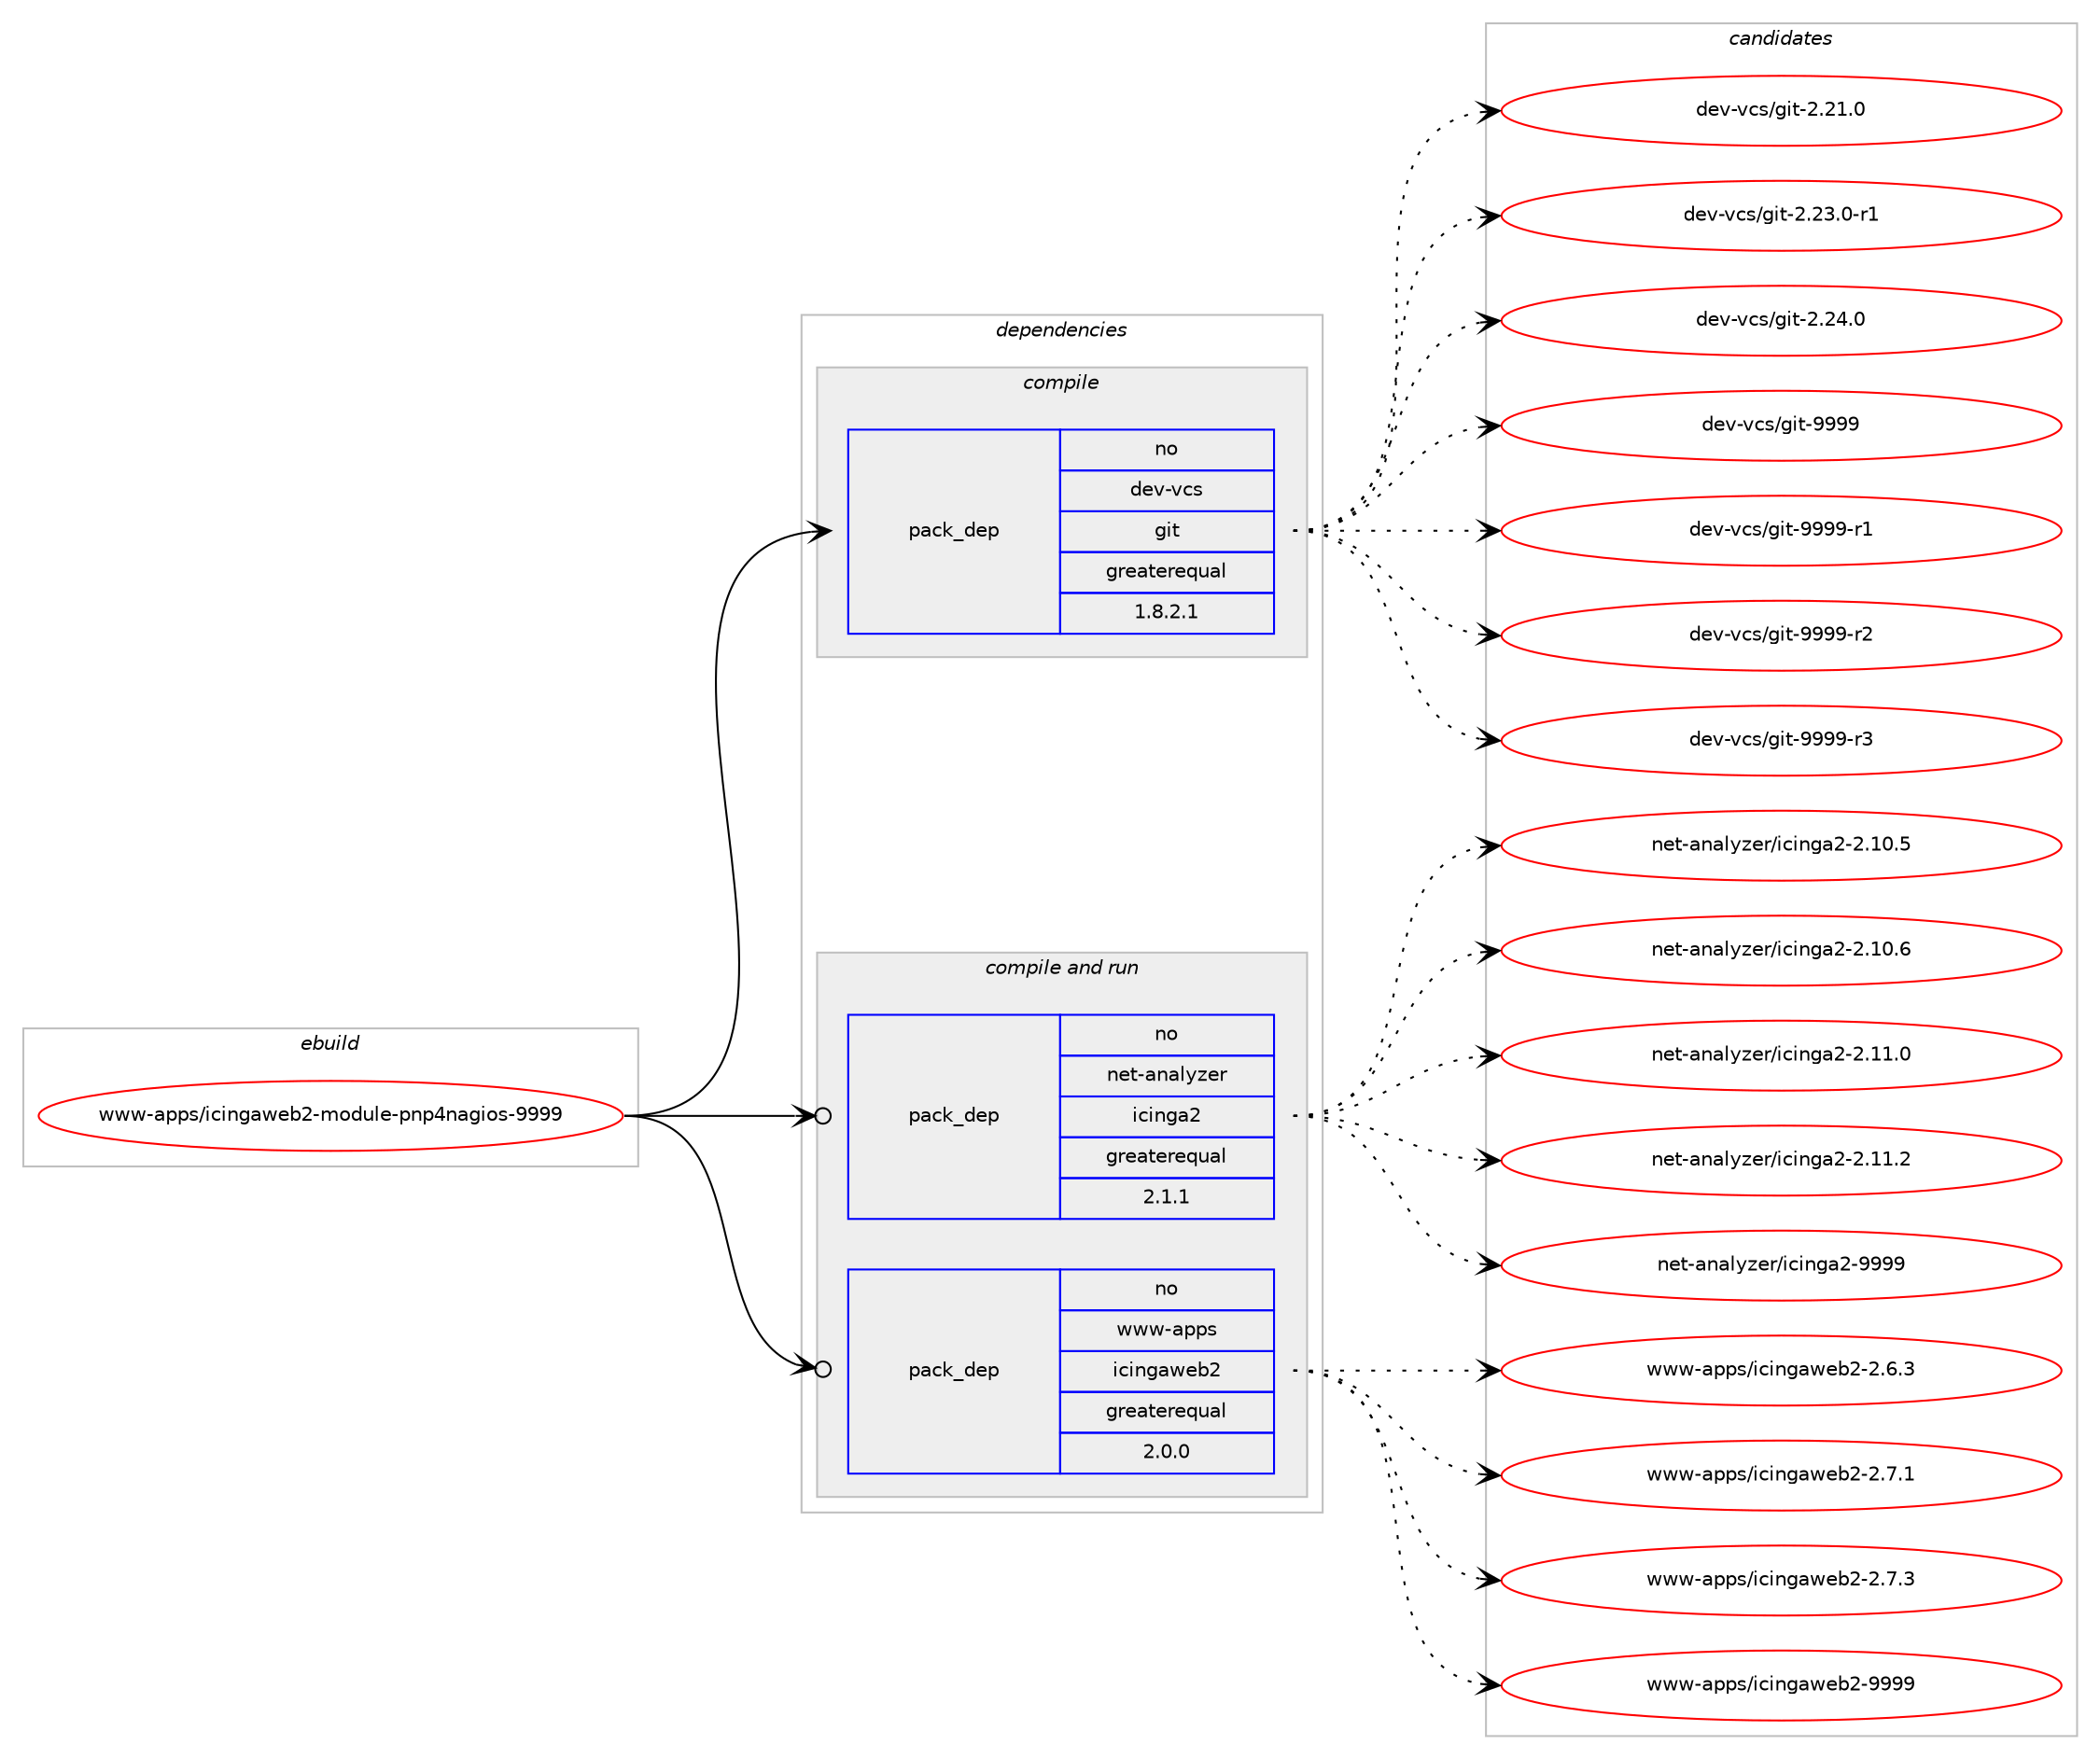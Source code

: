 digraph prolog {

# *************
# Graph options
# *************

newrank=true;
concentrate=true;
compound=true;
graph [rankdir=LR,fontname=Helvetica,fontsize=10,ranksep=1.5];#, ranksep=2.5, nodesep=0.2];
edge  [arrowhead=vee];
node  [fontname=Helvetica,fontsize=10];

# **********
# The ebuild
# **********

subgraph cluster_leftcol {
color=gray;
rank=same;
label=<<i>ebuild</i>>;
id [label="www-apps/icingaweb2-module-pnp4nagios-9999", color=red, width=4, href="../www-apps/icingaweb2-module-pnp4nagios-9999.svg"];
}

# ****************
# The dependencies
# ****************

subgraph cluster_midcol {
color=gray;
label=<<i>dependencies</i>>;
subgraph cluster_compile {
fillcolor="#eeeeee";
style=filled;
label=<<i>compile</i>>;
subgraph pack671088 {
dependency904105 [label=<<TABLE BORDER="0" CELLBORDER="1" CELLSPACING="0" CELLPADDING="4" WIDTH="220"><TR><TD ROWSPAN="6" CELLPADDING="30">pack_dep</TD></TR><TR><TD WIDTH="110">no</TD></TR><TR><TD>dev-vcs</TD></TR><TR><TD>git</TD></TR><TR><TD>greaterequal</TD></TR><TR><TD>1.8.2.1</TD></TR></TABLE>>, shape=none, color=blue];
}
id:e -> dependency904105:w [weight=20,style="solid",arrowhead="vee"];
}
subgraph cluster_compileandrun {
fillcolor="#eeeeee";
style=filled;
label=<<i>compile and run</i>>;
subgraph pack671089 {
dependency904106 [label=<<TABLE BORDER="0" CELLBORDER="1" CELLSPACING="0" CELLPADDING="4" WIDTH="220"><TR><TD ROWSPAN="6" CELLPADDING="30">pack_dep</TD></TR><TR><TD WIDTH="110">no</TD></TR><TR><TD>net-analyzer</TD></TR><TR><TD>icinga2</TD></TR><TR><TD>greaterequal</TD></TR><TR><TD>2.1.1</TD></TR></TABLE>>, shape=none, color=blue];
}
id:e -> dependency904106:w [weight=20,style="solid",arrowhead="odotvee"];
subgraph pack671090 {
dependency904107 [label=<<TABLE BORDER="0" CELLBORDER="1" CELLSPACING="0" CELLPADDING="4" WIDTH="220"><TR><TD ROWSPAN="6" CELLPADDING="30">pack_dep</TD></TR><TR><TD WIDTH="110">no</TD></TR><TR><TD>www-apps</TD></TR><TR><TD>icingaweb2</TD></TR><TR><TD>greaterequal</TD></TR><TR><TD>2.0.0</TD></TR></TABLE>>, shape=none, color=blue];
}
id:e -> dependency904107:w [weight=20,style="solid",arrowhead="odotvee"];
}
subgraph cluster_run {
fillcolor="#eeeeee";
style=filled;
label=<<i>run</i>>;
}
}

# **************
# The candidates
# **************

subgraph cluster_choices {
rank=same;
color=gray;
label=<<i>candidates</i>>;

subgraph choice671088 {
color=black;
nodesep=1;
choice10010111845118991154710310511645504650494648 [label="dev-vcs/git-2.21.0", color=red, width=4,href="../dev-vcs/git-2.21.0.svg"];
choice100101118451189911547103105116455046505146484511449 [label="dev-vcs/git-2.23.0-r1", color=red, width=4,href="../dev-vcs/git-2.23.0-r1.svg"];
choice10010111845118991154710310511645504650524648 [label="dev-vcs/git-2.24.0", color=red, width=4,href="../dev-vcs/git-2.24.0.svg"];
choice1001011184511899115471031051164557575757 [label="dev-vcs/git-9999", color=red, width=4,href="../dev-vcs/git-9999.svg"];
choice10010111845118991154710310511645575757574511449 [label="dev-vcs/git-9999-r1", color=red, width=4,href="../dev-vcs/git-9999-r1.svg"];
choice10010111845118991154710310511645575757574511450 [label="dev-vcs/git-9999-r2", color=red, width=4,href="../dev-vcs/git-9999-r2.svg"];
choice10010111845118991154710310511645575757574511451 [label="dev-vcs/git-9999-r3", color=red, width=4,href="../dev-vcs/git-9999-r3.svg"];
dependency904105:e -> choice10010111845118991154710310511645504650494648:w [style=dotted,weight="100"];
dependency904105:e -> choice100101118451189911547103105116455046505146484511449:w [style=dotted,weight="100"];
dependency904105:e -> choice10010111845118991154710310511645504650524648:w [style=dotted,weight="100"];
dependency904105:e -> choice1001011184511899115471031051164557575757:w [style=dotted,weight="100"];
dependency904105:e -> choice10010111845118991154710310511645575757574511449:w [style=dotted,weight="100"];
dependency904105:e -> choice10010111845118991154710310511645575757574511450:w [style=dotted,weight="100"];
dependency904105:e -> choice10010111845118991154710310511645575757574511451:w [style=dotted,weight="100"];
}
subgraph choice671089 {
color=black;
nodesep=1;
choice1101011164597110971081211221011144710599105110103975045504649484653 [label="net-analyzer/icinga2-2.10.5", color=red, width=4,href="../net-analyzer/icinga2-2.10.5.svg"];
choice1101011164597110971081211221011144710599105110103975045504649484654 [label="net-analyzer/icinga2-2.10.6", color=red, width=4,href="../net-analyzer/icinga2-2.10.6.svg"];
choice1101011164597110971081211221011144710599105110103975045504649494648 [label="net-analyzer/icinga2-2.11.0", color=red, width=4,href="../net-analyzer/icinga2-2.11.0.svg"];
choice1101011164597110971081211221011144710599105110103975045504649494650 [label="net-analyzer/icinga2-2.11.2", color=red, width=4,href="../net-analyzer/icinga2-2.11.2.svg"];
choice110101116459711097108121122101114471059910511010397504557575757 [label="net-analyzer/icinga2-9999", color=red, width=4,href="../net-analyzer/icinga2-9999.svg"];
dependency904106:e -> choice1101011164597110971081211221011144710599105110103975045504649484653:w [style=dotted,weight="100"];
dependency904106:e -> choice1101011164597110971081211221011144710599105110103975045504649484654:w [style=dotted,weight="100"];
dependency904106:e -> choice1101011164597110971081211221011144710599105110103975045504649494648:w [style=dotted,weight="100"];
dependency904106:e -> choice1101011164597110971081211221011144710599105110103975045504649494650:w [style=dotted,weight="100"];
dependency904106:e -> choice110101116459711097108121122101114471059910511010397504557575757:w [style=dotted,weight="100"];
}
subgraph choice671090 {
color=black;
nodesep=1;
choice11911911945971121121154710599105110103971191019850455046544651 [label="www-apps/icingaweb2-2.6.3", color=red, width=4,href="../www-apps/icingaweb2-2.6.3.svg"];
choice11911911945971121121154710599105110103971191019850455046554649 [label="www-apps/icingaweb2-2.7.1", color=red, width=4,href="../www-apps/icingaweb2-2.7.1.svg"];
choice11911911945971121121154710599105110103971191019850455046554651 [label="www-apps/icingaweb2-2.7.3", color=red, width=4,href="../www-apps/icingaweb2-2.7.3.svg"];
choice119119119459711211211547105991051101039711910198504557575757 [label="www-apps/icingaweb2-9999", color=red, width=4,href="../www-apps/icingaweb2-9999.svg"];
dependency904107:e -> choice11911911945971121121154710599105110103971191019850455046544651:w [style=dotted,weight="100"];
dependency904107:e -> choice11911911945971121121154710599105110103971191019850455046554649:w [style=dotted,weight="100"];
dependency904107:e -> choice11911911945971121121154710599105110103971191019850455046554651:w [style=dotted,weight="100"];
dependency904107:e -> choice119119119459711211211547105991051101039711910198504557575757:w [style=dotted,weight="100"];
}
}

}
